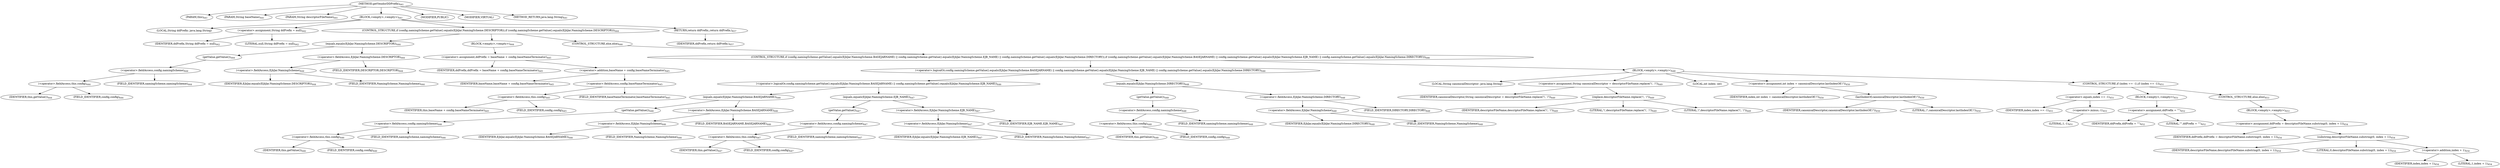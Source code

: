 digraph "getVendorDDPrefix" {  
"1333" [label = <(METHOD,getVendorDDPrefix)<SUB>641</SUB>> ]
"1334" [label = <(PARAM,this)<SUB>641</SUB>> ]
"1335" [label = <(PARAM,String baseName)<SUB>641</SUB>> ]
"1336" [label = <(PARAM,String descriptorFileName)<SUB>641</SUB>> ]
"1337" [label = <(BLOCK,&lt;empty&gt;,&lt;empty&gt;)<SUB>641</SUB>> ]
"1338" [label = <(LOCAL,String ddPrefix: java.lang.String)> ]
"1339" [label = <(&lt;operator&gt;.assignment,String ddPrefix = null)<SUB>642</SUB>> ]
"1340" [label = <(IDENTIFIER,ddPrefix,String ddPrefix = null)<SUB>642</SUB>> ]
"1341" [label = <(LITERAL,null,String ddPrefix = null)<SUB>642</SUB>> ]
"1342" [label = <(CONTROL_STRUCTURE,if (config.namingScheme.getValue().equals(EjbJar.NamingScheme.DESCRIPTOR)),if (config.namingScheme.getValue().equals(EjbJar.NamingScheme.DESCRIPTOR)))<SUB>644</SUB>> ]
"1343" [label = <(equals,equals(EjbJar.NamingScheme.DESCRIPTOR))<SUB>644</SUB>> ]
"1344" [label = <(getValue,getValue())<SUB>644</SUB>> ]
"1345" [label = <(&lt;operator&gt;.fieldAccess,config.namingScheme)<SUB>644</SUB>> ]
"1346" [label = <(&lt;operator&gt;.fieldAccess,this.config)<SUB>644</SUB>> ]
"1347" [label = <(IDENTIFIER,this,getValue())<SUB>644</SUB>> ]
"1348" [label = <(FIELD_IDENTIFIER,config,config)<SUB>644</SUB>> ]
"1349" [label = <(FIELD_IDENTIFIER,namingScheme,namingScheme)<SUB>644</SUB>> ]
"1350" [label = <(&lt;operator&gt;.fieldAccess,EjbJar.NamingScheme.DESCRIPTOR)<SUB>644</SUB>> ]
"1351" [label = <(&lt;operator&gt;.fieldAccess,EjbJar.NamingScheme)<SUB>644</SUB>> ]
"1352" [label = <(IDENTIFIER,EjbJar,equals(EjbJar.NamingScheme.DESCRIPTOR))<SUB>644</SUB>> ]
"1353" [label = <(FIELD_IDENTIFIER,NamingScheme,NamingScheme)<SUB>644</SUB>> ]
"1354" [label = <(FIELD_IDENTIFIER,DESCRIPTOR,DESCRIPTOR)<SUB>644</SUB>> ]
"1355" [label = <(BLOCK,&lt;empty&gt;,&lt;empty&gt;)<SUB>644</SUB>> ]
"1356" [label = <(&lt;operator&gt;.assignment,ddPrefix = baseName + config.baseNameTerminator)<SUB>645</SUB>> ]
"1357" [label = <(IDENTIFIER,ddPrefix,ddPrefix = baseName + config.baseNameTerminator)<SUB>645</SUB>> ]
"1358" [label = <(&lt;operator&gt;.addition,baseName + config.baseNameTerminator)<SUB>645</SUB>> ]
"1359" [label = <(IDENTIFIER,baseName,baseName + config.baseNameTerminator)<SUB>645</SUB>> ]
"1360" [label = <(&lt;operator&gt;.fieldAccess,config.baseNameTerminator)<SUB>645</SUB>> ]
"1361" [label = <(&lt;operator&gt;.fieldAccess,this.config)<SUB>645</SUB>> ]
"1362" [label = <(IDENTIFIER,this,baseName + config.baseNameTerminator)<SUB>645</SUB>> ]
"1363" [label = <(FIELD_IDENTIFIER,config,config)<SUB>645</SUB>> ]
"1364" [label = <(FIELD_IDENTIFIER,baseNameTerminator,baseNameTerminator)<SUB>645</SUB>> ]
"1365" [label = <(CONTROL_STRUCTURE,else,else)<SUB>646</SUB>> ]
"1366" [label = <(CONTROL_STRUCTURE,if (config.namingScheme.getValue().equals(EjbJar.NamingScheme.BASEJARNAME) || config.namingScheme.getValue().equals(EjbJar.NamingScheme.EJB_NAME) || config.namingScheme.getValue().equals(EjbJar.NamingScheme.DIRECTORY)),if (config.namingScheme.getValue().equals(EjbJar.NamingScheme.BASEJARNAME) || config.namingScheme.getValue().equals(EjbJar.NamingScheme.EJB_NAME) || config.namingScheme.getValue().equals(EjbJar.NamingScheme.DIRECTORY)))<SUB>646</SUB>> ]
"1367" [label = <(&lt;operator&gt;.logicalOr,config.namingScheme.getValue().equals(EjbJar.NamingScheme.BASEJARNAME) || config.namingScheme.getValue().equals(EjbJar.NamingScheme.EJB_NAME) || config.namingScheme.getValue().equals(EjbJar.NamingScheme.DIRECTORY))<SUB>646</SUB>> ]
"1368" [label = <(&lt;operator&gt;.logicalOr,config.namingScheme.getValue().equals(EjbJar.NamingScheme.BASEJARNAME) || config.namingScheme.getValue().equals(EjbJar.NamingScheme.EJB_NAME))<SUB>646</SUB>> ]
"1369" [label = <(equals,equals(EjbJar.NamingScheme.BASEJARNAME))<SUB>646</SUB>> ]
"1370" [label = <(getValue,getValue())<SUB>646</SUB>> ]
"1371" [label = <(&lt;operator&gt;.fieldAccess,config.namingScheme)<SUB>646</SUB>> ]
"1372" [label = <(&lt;operator&gt;.fieldAccess,this.config)<SUB>646</SUB>> ]
"1373" [label = <(IDENTIFIER,this,getValue())<SUB>646</SUB>> ]
"1374" [label = <(FIELD_IDENTIFIER,config,config)<SUB>646</SUB>> ]
"1375" [label = <(FIELD_IDENTIFIER,namingScheme,namingScheme)<SUB>646</SUB>> ]
"1376" [label = <(&lt;operator&gt;.fieldAccess,EjbJar.NamingScheme.BASEJARNAME)<SUB>646</SUB>> ]
"1377" [label = <(&lt;operator&gt;.fieldAccess,EjbJar.NamingScheme)<SUB>646</SUB>> ]
"1378" [label = <(IDENTIFIER,EjbJar,equals(EjbJar.NamingScheme.BASEJARNAME))<SUB>646</SUB>> ]
"1379" [label = <(FIELD_IDENTIFIER,NamingScheme,NamingScheme)<SUB>646</SUB>> ]
"1380" [label = <(FIELD_IDENTIFIER,BASEJARNAME,BASEJARNAME)<SUB>646</SUB>> ]
"1381" [label = <(equals,equals(EjbJar.NamingScheme.EJB_NAME))<SUB>647</SUB>> ]
"1382" [label = <(getValue,getValue())<SUB>647</SUB>> ]
"1383" [label = <(&lt;operator&gt;.fieldAccess,config.namingScheme)<SUB>647</SUB>> ]
"1384" [label = <(&lt;operator&gt;.fieldAccess,this.config)<SUB>647</SUB>> ]
"1385" [label = <(IDENTIFIER,this,getValue())<SUB>647</SUB>> ]
"1386" [label = <(FIELD_IDENTIFIER,config,config)<SUB>647</SUB>> ]
"1387" [label = <(FIELD_IDENTIFIER,namingScheme,namingScheme)<SUB>647</SUB>> ]
"1388" [label = <(&lt;operator&gt;.fieldAccess,EjbJar.NamingScheme.EJB_NAME)<SUB>647</SUB>> ]
"1389" [label = <(&lt;operator&gt;.fieldAccess,EjbJar.NamingScheme)<SUB>647</SUB>> ]
"1390" [label = <(IDENTIFIER,EjbJar,equals(EjbJar.NamingScheme.EJB_NAME))<SUB>647</SUB>> ]
"1391" [label = <(FIELD_IDENTIFIER,NamingScheme,NamingScheme)<SUB>647</SUB>> ]
"1392" [label = <(FIELD_IDENTIFIER,EJB_NAME,EJB_NAME)<SUB>647</SUB>> ]
"1393" [label = <(equals,equals(EjbJar.NamingScheme.DIRECTORY))<SUB>648</SUB>> ]
"1394" [label = <(getValue,getValue())<SUB>648</SUB>> ]
"1395" [label = <(&lt;operator&gt;.fieldAccess,config.namingScheme)<SUB>648</SUB>> ]
"1396" [label = <(&lt;operator&gt;.fieldAccess,this.config)<SUB>648</SUB>> ]
"1397" [label = <(IDENTIFIER,this,getValue())<SUB>648</SUB>> ]
"1398" [label = <(FIELD_IDENTIFIER,config,config)<SUB>648</SUB>> ]
"1399" [label = <(FIELD_IDENTIFIER,namingScheme,namingScheme)<SUB>648</SUB>> ]
"1400" [label = <(&lt;operator&gt;.fieldAccess,EjbJar.NamingScheme.DIRECTORY)<SUB>648</SUB>> ]
"1401" [label = <(&lt;operator&gt;.fieldAccess,EjbJar.NamingScheme)<SUB>648</SUB>> ]
"1402" [label = <(IDENTIFIER,EjbJar,equals(EjbJar.NamingScheme.DIRECTORY))<SUB>648</SUB>> ]
"1403" [label = <(FIELD_IDENTIFIER,NamingScheme,NamingScheme)<SUB>648</SUB>> ]
"1404" [label = <(FIELD_IDENTIFIER,DIRECTORY,DIRECTORY)<SUB>648</SUB>> ]
"1405" [label = <(BLOCK,&lt;empty&gt;,&lt;empty&gt;)<SUB>648</SUB>> ]
"1406" [label = <(LOCAL,String canonicalDescriptor: java.lang.String)> ]
"1407" [label = <(&lt;operator&gt;.assignment,String canonicalDescriptor = descriptorFileName.replace('\\', '/'))<SUB>649</SUB>> ]
"1408" [label = <(IDENTIFIER,canonicalDescriptor,String canonicalDescriptor = descriptorFileName.replace('\\', '/'))<SUB>649</SUB>> ]
"1409" [label = <(replace,descriptorFileName.replace('\\', '/'))<SUB>649</SUB>> ]
"1410" [label = <(IDENTIFIER,descriptorFileName,descriptorFileName.replace('\\', '/'))<SUB>649</SUB>> ]
"1411" [label = <(LITERAL,'\\',descriptorFileName.replace('\\', '/'))<SUB>649</SUB>> ]
"1412" [label = <(LITERAL,'/',descriptorFileName.replace('\\', '/'))<SUB>649</SUB>> ]
"1413" [label = <(LOCAL,int index: int)> ]
"1414" [label = <(&lt;operator&gt;.assignment,int index = canonicalDescriptor.lastIndexOf('/'))<SUB>650</SUB>> ]
"1415" [label = <(IDENTIFIER,index,int index = canonicalDescriptor.lastIndexOf('/'))<SUB>650</SUB>> ]
"1416" [label = <(lastIndexOf,canonicalDescriptor.lastIndexOf('/'))<SUB>650</SUB>> ]
"1417" [label = <(IDENTIFIER,canonicalDescriptor,canonicalDescriptor.lastIndexOf('/'))<SUB>650</SUB>> ]
"1418" [label = <(LITERAL,'/',canonicalDescriptor.lastIndexOf('/'))<SUB>650</SUB>> ]
"1419" [label = <(CONTROL_STRUCTURE,if (index == -1),if (index == -1))<SUB>651</SUB>> ]
"1420" [label = <(&lt;operator&gt;.equals,index == -1)<SUB>651</SUB>> ]
"1421" [label = <(IDENTIFIER,index,index == -1)<SUB>651</SUB>> ]
"1422" [label = <(&lt;operator&gt;.minus,-1)<SUB>651</SUB>> ]
"1423" [label = <(LITERAL,1,-1)<SUB>651</SUB>> ]
"1424" [label = <(BLOCK,&lt;empty&gt;,&lt;empty&gt;)<SUB>651</SUB>> ]
"1425" [label = <(&lt;operator&gt;.assignment,ddPrefix = &quot;&quot;)<SUB>652</SUB>> ]
"1426" [label = <(IDENTIFIER,ddPrefix,ddPrefix = &quot;&quot;)<SUB>652</SUB>> ]
"1427" [label = <(LITERAL,&quot;&quot;,ddPrefix = &quot;&quot;)<SUB>652</SUB>> ]
"1428" [label = <(CONTROL_STRUCTURE,else,else)<SUB>653</SUB>> ]
"1429" [label = <(BLOCK,&lt;empty&gt;,&lt;empty&gt;)<SUB>653</SUB>> ]
"1430" [label = <(&lt;operator&gt;.assignment,ddPrefix = descriptorFileName.substring(0, index + 1))<SUB>654</SUB>> ]
"1431" [label = <(IDENTIFIER,ddPrefix,ddPrefix = descriptorFileName.substring(0, index + 1))<SUB>654</SUB>> ]
"1432" [label = <(substring,descriptorFileName.substring(0, index + 1))<SUB>654</SUB>> ]
"1433" [label = <(IDENTIFIER,descriptorFileName,descriptorFileName.substring(0, index + 1))<SUB>654</SUB>> ]
"1434" [label = <(LITERAL,0,descriptorFileName.substring(0, index + 1))<SUB>654</SUB>> ]
"1435" [label = <(&lt;operator&gt;.addition,index + 1)<SUB>654</SUB>> ]
"1436" [label = <(IDENTIFIER,index,index + 1)<SUB>654</SUB>> ]
"1437" [label = <(LITERAL,1,index + 1)<SUB>654</SUB>> ]
"1438" [label = <(RETURN,return ddPrefix;,return ddPrefix;)<SUB>657</SUB>> ]
"1439" [label = <(IDENTIFIER,ddPrefix,return ddPrefix;)<SUB>657</SUB>> ]
"1440" [label = <(MODIFIER,PUBLIC)> ]
"1441" [label = <(MODIFIER,VIRTUAL)> ]
"1442" [label = <(METHOD_RETURN,java.lang.String)<SUB>641</SUB>> ]
  "1333" -> "1334" 
  "1333" -> "1335" 
  "1333" -> "1336" 
  "1333" -> "1337" 
  "1333" -> "1440" 
  "1333" -> "1441" 
  "1333" -> "1442" 
  "1337" -> "1338" 
  "1337" -> "1339" 
  "1337" -> "1342" 
  "1337" -> "1438" 
  "1339" -> "1340" 
  "1339" -> "1341" 
  "1342" -> "1343" 
  "1342" -> "1355" 
  "1342" -> "1365" 
  "1343" -> "1344" 
  "1343" -> "1350" 
  "1344" -> "1345" 
  "1345" -> "1346" 
  "1345" -> "1349" 
  "1346" -> "1347" 
  "1346" -> "1348" 
  "1350" -> "1351" 
  "1350" -> "1354" 
  "1351" -> "1352" 
  "1351" -> "1353" 
  "1355" -> "1356" 
  "1356" -> "1357" 
  "1356" -> "1358" 
  "1358" -> "1359" 
  "1358" -> "1360" 
  "1360" -> "1361" 
  "1360" -> "1364" 
  "1361" -> "1362" 
  "1361" -> "1363" 
  "1365" -> "1366" 
  "1366" -> "1367" 
  "1366" -> "1405" 
  "1367" -> "1368" 
  "1367" -> "1393" 
  "1368" -> "1369" 
  "1368" -> "1381" 
  "1369" -> "1370" 
  "1369" -> "1376" 
  "1370" -> "1371" 
  "1371" -> "1372" 
  "1371" -> "1375" 
  "1372" -> "1373" 
  "1372" -> "1374" 
  "1376" -> "1377" 
  "1376" -> "1380" 
  "1377" -> "1378" 
  "1377" -> "1379" 
  "1381" -> "1382" 
  "1381" -> "1388" 
  "1382" -> "1383" 
  "1383" -> "1384" 
  "1383" -> "1387" 
  "1384" -> "1385" 
  "1384" -> "1386" 
  "1388" -> "1389" 
  "1388" -> "1392" 
  "1389" -> "1390" 
  "1389" -> "1391" 
  "1393" -> "1394" 
  "1393" -> "1400" 
  "1394" -> "1395" 
  "1395" -> "1396" 
  "1395" -> "1399" 
  "1396" -> "1397" 
  "1396" -> "1398" 
  "1400" -> "1401" 
  "1400" -> "1404" 
  "1401" -> "1402" 
  "1401" -> "1403" 
  "1405" -> "1406" 
  "1405" -> "1407" 
  "1405" -> "1413" 
  "1405" -> "1414" 
  "1405" -> "1419" 
  "1407" -> "1408" 
  "1407" -> "1409" 
  "1409" -> "1410" 
  "1409" -> "1411" 
  "1409" -> "1412" 
  "1414" -> "1415" 
  "1414" -> "1416" 
  "1416" -> "1417" 
  "1416" -> "1418" 
  "1419" -> "1420" 
  "1419" -> "1424" 
  "1419" -> "1428" 
  "1420" -> "1421" 
  "1420" -> "1422" 
  "1422" -> "1423" 
  "1424" -> "1425" 
  "1425" -> "1426" 
  "1425" -> "1427" 
  "1428" -> "1429" 
  "1429" -> "1430" 
  "1430" -> "1431" 
  "1430" -> "1432" 
  "1432" -> "1433" 
  "1432" -> "1434" 
  "1432" -> "1435" 
  "1435" -> "1436" 
  "1435" -> "1437" 
  "1438" -> "1439" 
}
